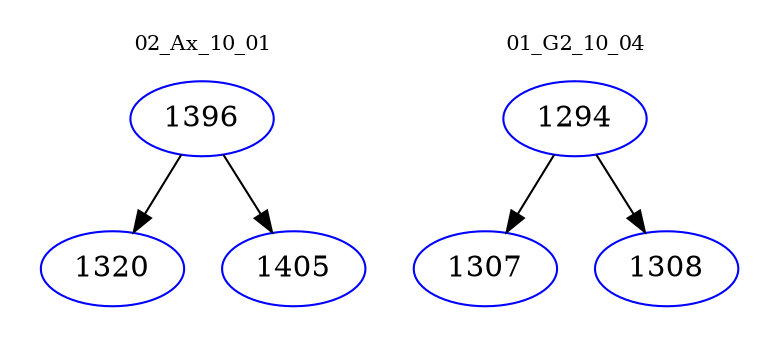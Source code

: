 digraph{
subgraph cluster_0 {
color = white
label = "02_Ax_10_01";
fontsize=10;
T0_1396 [label="1396", color="blue"]
T0_1396 -> T0_1320 [color="black"]
T0_1320 [label="1320", color="blue"]
T0_1396 -> T0_1405 [color="black"]
T0_1405 [label="1405", color="blue"]
}
subgraph cluster_1 {
color = white
label = "01_G2_10_04";
fontsize=10;
T1_1294 [label="1294", color="blue"]
T1_1294 -> T1_1307 [color="black"]
T1_1307 [label="1307", color="blue"]
T1_1294 -> T1_1308 [color="black"]
T1_1308 [label="1308", color="blue"]
}
}

